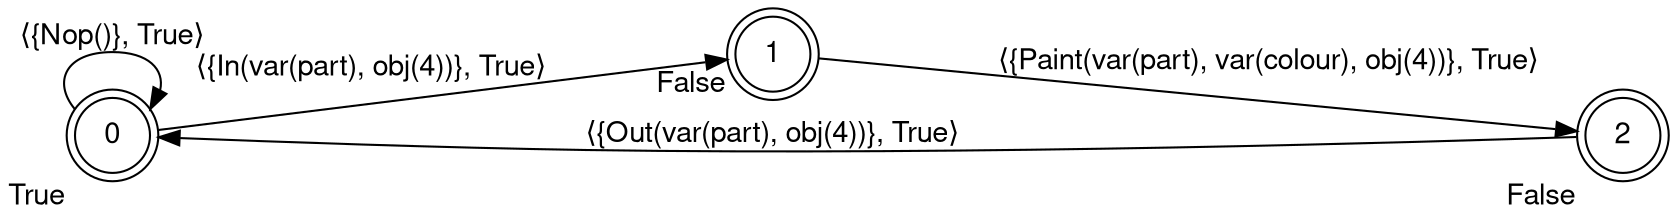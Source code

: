 digraph finite_state_machine {
	fontname="Helvetica Neue, Helvetica, Arial, sans - serif"
	node [fontname="Helvetica Neue, Helvetica, Arial, sans - serif"]
	edge [fontname="Helvetica Neue, Helvetica, Arial, sans - serif"]
	rankdir=LR;
	forcelabels=true;
	node [shape = doublecircle];
	<0>;
	"2" [xlabel=False]
	"1" [xlabel=False]
	"0" [xlabel=True]
	node [shape = circle];
	"2" -> "0" [label = <⟨{Out(var(part), obj(4))}, True⟩>];
	"1" -> "2" [label = <⟨{Paint(var(part), var(colour), obj(4))}, True⟩>];
	"0" -> "1" [label = <⟨{In(var(part), obj(4))}, True⟩>];
	"0" -> "0" [label = <⟨{Nop()}, True⟩>];
}